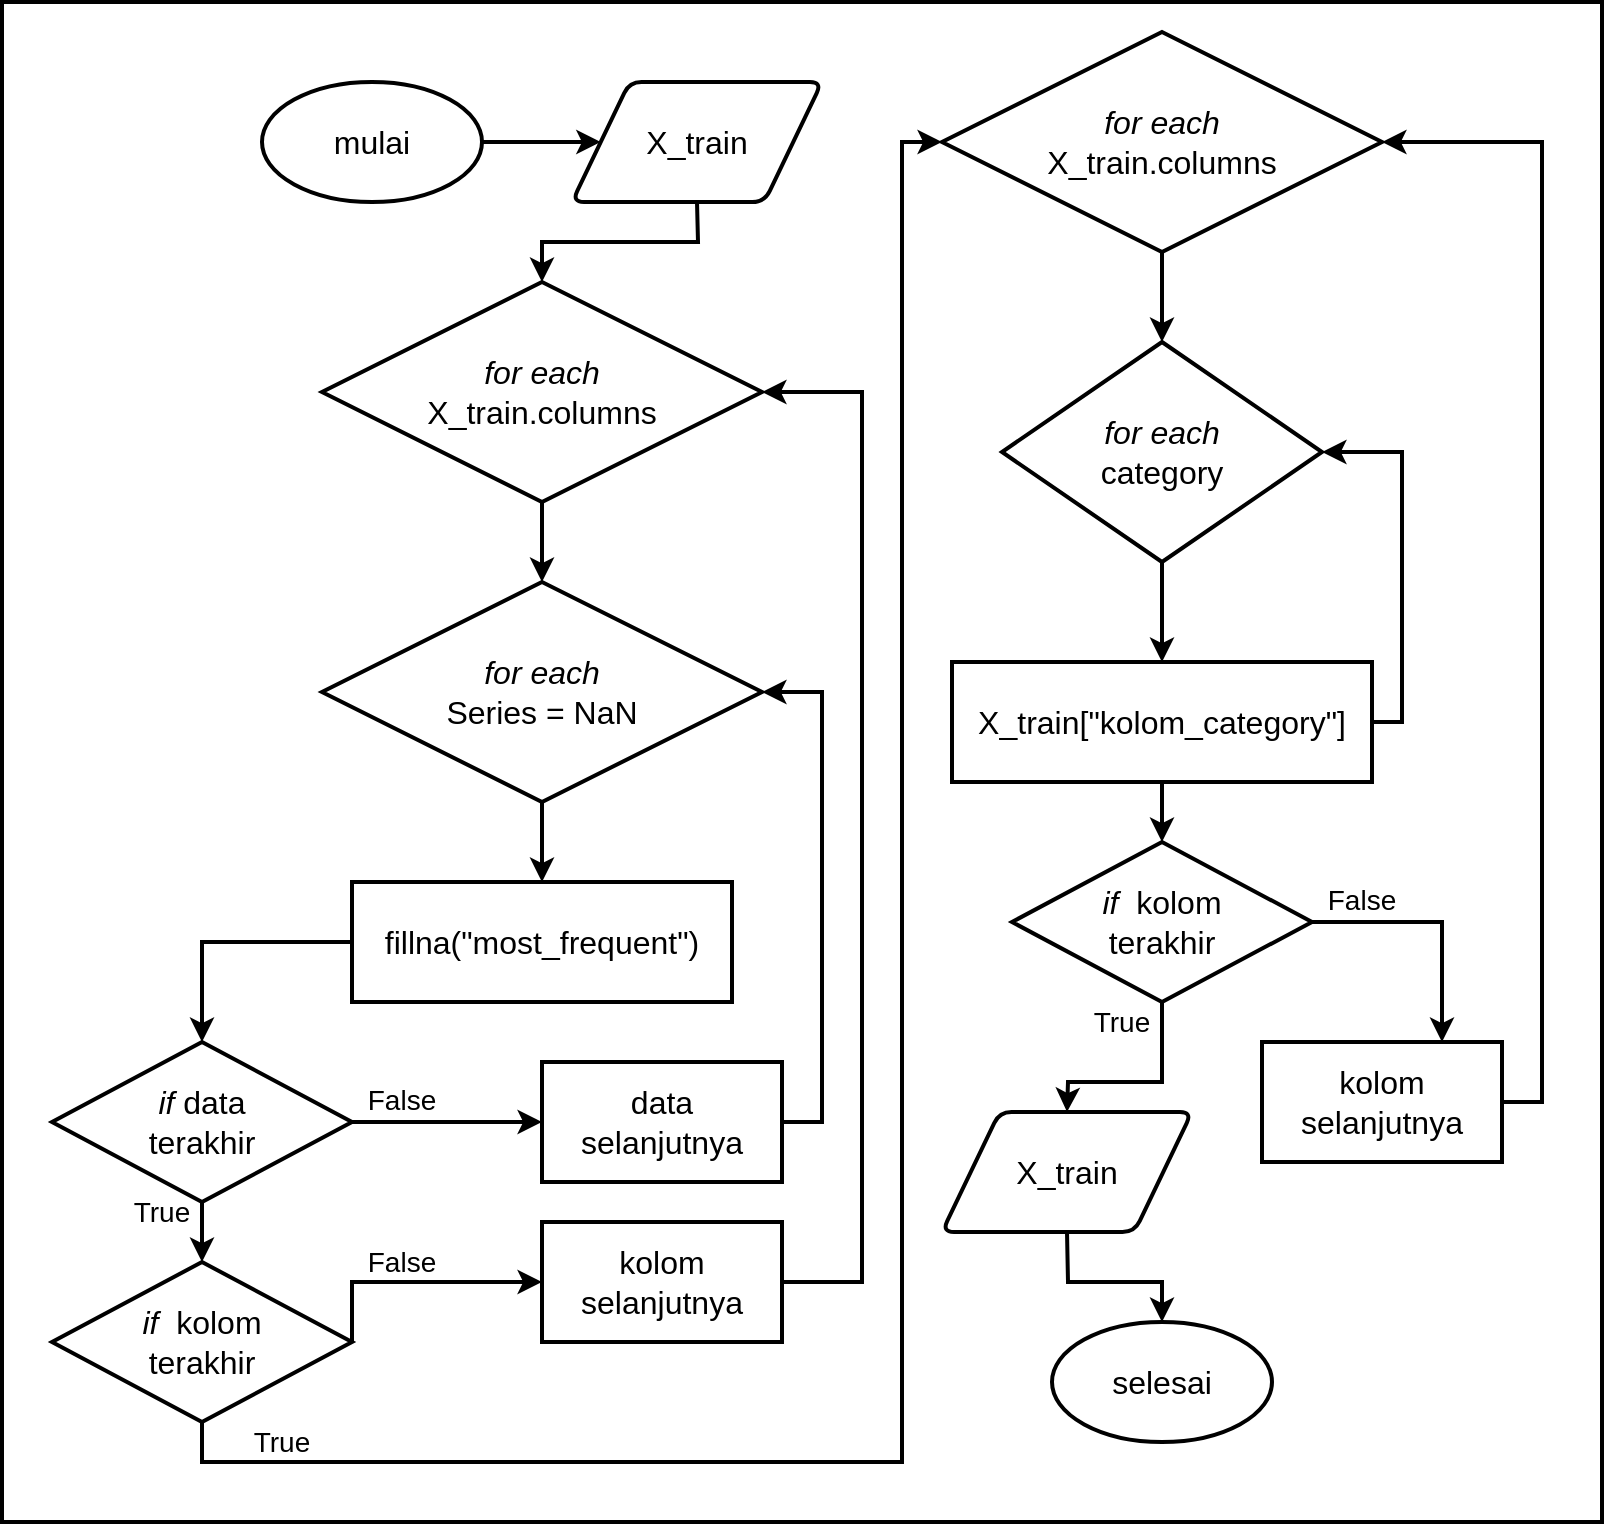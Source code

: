 <mxfile version="14.8.6" type="device"><diagram id="3OqKHIjlhKhbL3j-My_v" name="Page-1"><mxGraphModel dx="2730" dy="1033" grid="1" gridSize="10" guides="1" tooltips="1" connect="1" arrows="1" fold="1" page="1" pageScale="1" pageWidth="850" pageHeight="1100" math="0" shadow="0"><root><mxCell id="0"/><mxCell id="1" parent="0"/><mxCell id="gep9XmqqdPEduZASDYvP-45" value="" style="group" vertex="1" connectable="0" parent="1"><mxGeometry x="-90" y="150" width="800" height="760" as="geometry"/></mxCell><mxCell id="gep9XmqqdPEduZASDYvP-41" value="" style="rounded=0;whiteSpace=wrap;html=1;strokeWidth=2;" vertex="1" parent="gep9XmqqdPEduZASDYvP-45"><mxGeometry width="800" height="760" as="geometry"/></mxCell><mxCell id="gep9XmqqdPEduZASDYvP-1" value="&lt;font style=&quot;font-size: 16px&quot;&gt;mulai&lt;/font&gt;" style="ellipse;whiteSpace=wrap;html=1;strokeWidth=2;" vertex="1" parent="gep9XmqqdPEduZASDYvP-45"><mxGeometry x="130" y="40" width="110" height="60" as="geometry"/></mxCell><mxCell id="gep9XmqqdPEduZASDYvP-2" value="&lt;font style=&quot;font-size: 16px&quot;&gt;selesai&lt;/font&gt;" style="ellipse;whiteSpace=wrap;html=1;strokeWidth=2;" vertex="1" parent="gep9XmqqdPEduZASDYvP-45"><mxGeometry x="525" y="660" width="110" height="60" as="geometry"/></mxCell><mxCell id="gep9XmqqdPEduZASDYvP-3" value="&lt;font style=&quot;font-size: 16px&quot;&gt;X_train&lt;/font&gt;" style="shape=parallelogram;html=1;strokeWidth=2;perimeter=parallelogramPerimeter;whiteSpace=wrap;rounded=1;arcSize=12;size=0.23;" vertex="1" parent="gep9XmqqdPEduZASDYvP-45"><mxGeometry x="285" y="40" width="125" height="60" as="geometry"/></mxCell><mxCell id="gep9XmqqdPEduZASDYvP-4" value="&lt;font style=&quot;font-size: 16px&quot;&gt;&lt;i&gt;for each&lt;/i&gt;&lt;br&gt;X_train.columns&lt;/font&gt;" style="rhombus;whiteSpace=wrap;html=1;strokeWidth=2;" vertex="1" parent="gep9XmqqdPEduZASDYvP-45"><mxGeometry x="160" y="140" width="220" height="110" as="geometry"/></mxCell><mxCell id="gep9XmqqdPEduZASDYvP-5" value="" style="endArrow=classic;html=1;exitX=1;exitY=0.5;exitDx=0;exitDy=0;strokeWidth=2;entryX=0;entryY=0.5;entryDx=0;entryDy=0;" edge="1" parent="gep9XmqqdPEduZASDYvP-45" source="gep9XmqqdPEduZASDYvP-1" target="gep9XmqqdPEduZASDYvP-3"><mxGeometry width="50" height="50" as="geometry"><mxPoint x="270" y="200" as="sourcePoint"/><mxPoint x="320" y="150" as="targetPoint"/></mxGeometry></mxCell><mxCell id="gep9XmqqdPEduZASDYvP-6" value="" style="endArrow=classic;html=1;strokeWidth=2;exitX=0.5;exitY=1;exitDx=0;exitDy=0;entryX=0.5;entryY=0;entryDx=0;entryDy=0;rounded=0;" edge="1" parent="gep9XmqqdPEduZASDYvP-45" source="gep9XmqqdPEduZASDYvP-3" target="gep9XmqqdPEduZASDYvP-4"><mxGeometry width="50" height="50" as="geometry"><mxPoint x="270" y="200" as="sourcePoint"/><mxPoint x="320" y="150" as="targetPoint"/><Array as="points"><mxPoint x="348" y="120"/><mxPoint x="270" y="120"/></Array></mxGeometry></mxCell><mxCell id="gep9XmqqdPEduZASDYvP-7" value="&lt;font style=&quot;font-size: 16px&quot;&gt;&lt;i&gt;for each&lt;/i&gt;&lt;br&gt;Series = NaN&lt;/font&gt;" style="rhombus;whiteSpace=wrap;html=1;strokeWidth=2;" vertex="1" parent="gep9XmqqdPEduZASDYvP-45"><mxGeometry x="160" y="290" width="220" height="110" as="geometry"/></mxCell><mxCell id="gep9XmqqdPEduZASDYvP-8" value="" style="endArrow=classic;html=1;strokeWidth=2;exitX=0.5;exitY=1;exitDx=0;exitDy=0;entryX=0.5;entryY=0;entryDx=0;entryDy=0;" edge="1" parent="gep9XmqqdPEduZASDYvP-45" source="gep9XmqqdPEduZASDYvP-4" target="gep9XmqqdPEduZASDYvP-7"><mxGeometry width="50" height="50" as="geometry"><mxPoint x="270" y="300" as="sourcePoint"/><mxPoint x="320" y="250" as="targetPoint"/></mxGeometry></mxCell><mxCell id="gep9XmqqdPEduZASDYvP-9" value="&lt;font style=&quot;font-size: 16px&quot;&gt;fillna(&quot;most_frequent&quot;)&lt;/font&gt;" style="rounded=0;whiteSpace=wrap;html=1;strokeWidth=2;" vertex="1" parent="gep9XmqqdPEduZASDYvP-45"><mxGeometry x="175" y="440" width="190" height="60" as="geometry"/></mxCell><mxCell id="gep9XmqqdPEduZASDYvP-10" value="" style="endArrow=classic;html=1;strokeWidth=2;exitX=0.5;exitY=1;exitDx=0;exitDy=0;entryX=0.5;entryY=0;entryDx=0;entryDy=0;" edge="1" parent="gep9XmqqdPEduZASDYvP-45" source="gep9XmqqdPEduZASDYvP-7" target="gep9XmqqdPEduZASDYvP-9"><mxGeometry width="50" height="50" as="geometry"><mxPoint x="150" y="400" as="sourcePoint"/><mxPoint x="200" y="350" as="targetPoint"/></mxGeometry></mxCell><mxCell id="gep9XmqqdPEduZASDYvP-11" value="&lt;font style=&quot;font-size: 16px&quot;&gt;&lt;i&gt;if&lt;/i&gt;&amp;nbsp;data&lt;br&gt;terakhir&lt;/font&gt;" style="rhombus;whiteSpace=wrap;html=1;strokeWidth=2;" vertex="1" parent="gep9XmqqdPEduZASDYvP-45"><mxGeometry x="25" y="520" width="150" height="80" as="geometry"/></mxCell><mxCell id="gep9XmqqdPEduZASDYvP-12" value="&lt;font style=&quot;font-size: 16px&quot;&gt;data&lt;br&gt;selanjutnya&lt;/font&gt;" style="rounded=0;whiteSpace=wrap;html=1;strokeWidth=2;" vertex="1" parent="gep9XmqqdPEduZASDYvP-45"><mxGeometry x="270" y="530" width="120" height="60" as="geometry"/></mxCell><mxCell id="gep9XmqqdPEduZASDYvP-13" value="&lt;font style=&quot;font-size: 16px&quot;&gt;&lt;i&gt;if&lt;/i&gt;&amp;nbsp; kolom&lt;br&gt;terakhir&lt;/font&gt;" style="rhombus;whiteSpace=wrap;html=1;strokeWidth=2;" vertex="1" parent="gep9XmqqdPEduZASDYvP-45"><mxGeometry x="25" y="630" width="150" height="80" as="geometry"/></mxCell><mxCell id="gep9XmqqdPEduZASDYvP-14" value="&lt;font style=&quot;font-size: 16px&quot;&gt;kolom&lt;br&gt;selanjutnya&lt;/font&gt;" style="rounded=0;whiteSpace=wrap;html=1;strokeWidth=2;" vertex="1" parent="gep9XmqqdPEduZASDYvP-45"><mxGeometry x="270" y="610" width="120" height="60" as="geometry"/></mxCell><mxCell id="gep9XmqqdPEduZASDYvP-15" value="" style="endArrow=classic;html=1;strokeWidth=2;exitX=0;exitY=0.5;exitDx=0;exitDy=0;entryX=0.5;entryY=0;entryDx=0;entryDy=0;rounded=0;" edge="1" parent="gep9XmqqdPEduZASDYvP-45" source="gep9XmqqdPEduZASDYvP-9" target="gep9XmqqdPEduZASDYvP-11"><mxGeometry width="50" height="50" as="geometry"><mxPoint x="300" y="430" as="sourcePoint"/><mxPoint x="350" y="380" as="targetPoint"/><Array as="points"><mxPoint x="100" y="470"/></Array></mxGeometry></mxCell><mxCell id="gep9XmqqdPEduZASDYvP-16" value="" style="endArrow=classic;html=1;strokeWidth=2;exitX=1;exitY=0.5;exitDx=0;exitDy=0;entryX=1;entryY=0.5;entryDx=0;entryDy=0;rounded=0;" edge="1" parent="gep9XmqqdPEduZASDYvP-45" source="gep9XmqqdPEduZASDYvP-12" target="gep9XmqqdPEduZASDYvP-7"><mxGeometry width="50" height="50" as="geometry"><mxPoint x="300" y="430" as="sourcePoint"/><mxPoint x="350" y="380" as="targetPoint"/><Array as="points"><mxPoint x="410" y="560"/><mxPoint x="410" y="345"/></Array></mxGeometry></mxCell><mxCell id="gep9XmqqdPEduZASDYvP-17" value="" style="endArrow=classic;html=1;strokeWidth=2;exitX=1;exitY=0.5;exitDx=0;exitDy=0;entryX=1;entryY=0.5;entryDx=0;entryDy=0;rounded=0;" edge="1" parent="gep9XmqqdPEduZASDYvP-45" source="gep9XmqqdPEduZASDYvP-14" target="gep9XmqqdPEduZASDYvP-4"><mxGeometry width="50" height="50" as="geometry"><mxPoint x="130" y="470" as="sourcePoint"/><mxPoint x="180" y="420" as="targetPoint"/><Array as="points"><mxPoint x="430" y="640"/><mxPoint x="430" y="195"/></Array></mxGeometry></mxCell><mxCell id="gep9XmqqdPEduZASDYvP-18" value="" style="endArrow=classic;html=1;strokeWidth=2;exitX=1;exitY=0.5;exitDx=0;exitDy=0;entryX=0;entryY=0.5;entryDx=0;entryDy=0;" edge="1" parent="gep9XmqqdPEduZASDYvP-45" source="gep9XmqqdPEduZASDYvP-11" target="gep9XmqqdPEduZASDYvP-12"><mxGeometry width="50" height="50" as="geometry"><mxPoint x="90" y="590" as="sourcePoint"/><mxPoint x="140" y="540" as="targetPoint"/></mxGeometry></mxCell><mxCell id="gep9XmqqdPEduZASDYvP-19" value="" style="endArrow=classic;html=1;strokeWidth=2;exitX=0.5;exitY=1;exitDx=0;exitDy=0;" edge="1" parent="gep9XmqqdPEduZASDYvP-45" source="gep9XmqqdPEduZASDYvP-11"><mxGeometry width="50" height="50" as="geometry"><mxPoint y="640" as="sourcePoint"/><mxPoint x="100" y="630" as="targetPoint"/></mxGeometry></mxCell><mxCell id="gep9XmqqdPEduZASDYvP-20" value="" style="endArrow=classic;html=1;strokeWidth=2;exitX=1;exitY=0.5;exitDx=0;exitDy=0;entryX=0;entryY=0.5;entryDx=0;entryDy=0;rounded=0;" edge="1" parent="gep9XmqqdPEduZASDYvP-45" source="gep9XmqqdPEduZASDYvP-13" target="gep9XmqqdPEduZASDYvP-14"><mxGeometry width="50" height="50" as="geometry"><mxPoint x="40" y="630" as="sourcePoint"/><mxPoint x="90" y="580" as="targetPoint"/><Array as="points"><mxPoint x="175" y="640"/></Array></mxGeometry></mxCell><mxCell id="gep9XmqqdPEduZASDYvP-21" value="&lt;font style=&quot;font-size: 16px&quot;&gt;&lt;i&gt;for each&lt;/i&gt;&lt;br&gt;X_train.columns&lt;/font&gt;" style="rhombus;whiteSpace=wrap;html=1;strokeWidth=2;" vertex="1" parent="gep9XmqqdPEduZASDYvP-45"><mxGeometry x="470" y="15" width="220" height="110" as="geometry"/></mxCell><mxCell id="gep9XmqqdPEduZASDYvP-22" value="" style="endArrow=classic;html=1;strokeWidth=2;exitX=0.5;exitY=1;exitDx=0;exitDy=0;entryX=0;entryY=0.5;entryDx=0;entryDy=0;rounded=0;" edge="1" parent="gep9XmqqdPEduZASDYvP-45" source="gep9XmqqdPEduZASDYvP-13" target="gep9XmqqdPEduZASDYvP-21"><mxGeometry width="50" height="50" as="geometry"><mxPoint x="120" y="380" as="sourcePoint"/><mxPoint x="170" y="330" as="targetPoint"/><Array as="points"><mxPoint x="100" y="730"/><mxPoint x="450" y="730"/><mxPoint x="450" y="70"/></Array></mxGeometry></mxCell><mxCell id="gep9XmqqdPEduZASDYvP-23" value="&lt;font style=&quot;font-size: 16px&quot;&gt;&lt;i&gt;for each&lt;/i&gt;&lt;br&gt;category&lt;/font&gt;" style="rhombus;whiteSpace=wrap;html=1;strokeWidth=2;" vertex="1" parent="gep9XmqqdPEduZASDYvP-45"><mxGeometry x="500" y="170" width="160" height="110" as="geometry"/></mxCell><mxCell id="gep9XmqqdPEduZASDYvP-24" value="&lt;font style=&quot;font-size: 16px&quot;&gt;&lt;i&gt;if&lt;/i&gt;&amp;nbsp; kolom&lt;br&gt;terakhir&lt;/font&gt;" style="rhombus;whiteSpace=wrap;html=1;strokeWidth=2;" vertex="1" parent="gep9XmqqdPEduZASDYvP-45"><mxGeometry x="505" y="420" width="150" height="80" as="geometry"/></mxCell><mxCell id="gep9XmqqdPEduZASDYvP-25" value="&lt;font style=&quot;font-size: 16px&quot;&gt;X_train[&quot;kolom_category&quot;]&lt;/font&gt;" style="rounded=0;whiteSpace=wrap;html=1;strokeWidth=2;" vertex="1" parent="gep9XmqqdPEduZASDYvP-45"><mxGeometry x="475" y="330" width="210" height="60" as="geometry"/></mxCell><mxCell id="gep9XmqqdPEduZASDYvP-26" value="&lt;font style=&quot;font-size: 16px&quot;&gt;kolom&lt;br&gt;selanjutnya&lt;/font&gt;" style="rounded=0;whiteSpace=wrap;html=1;strokeWidth=2;" vertex="1" parent="gep9XmqqdPEduZASDYvP-45"><mxGeometry x="630" y="520" width="120" height="60" as="geometry"/></mxCell><mxCell id="gep9XmqqdPEduZASDYvP-27" value="" style="endArrow=classic;html=1;strokeWidth=2;exitX=0.5;exitY=1;exitDx=0;exitDy=0;entryX=0.5;entryY=0;entryDx=0;entryDy=0;" edge="1" parent="gep9XmqqdPEduZASDYvP-45" source="gep9XmqqdPEduZASDYvP-21" target="gep9XmqqdPEduZASDYvP-23"><mxGeometry width="50" height="50" as="geometry"><mxPoint x="430" y="290" as="sourcePoint"/><mxPoint x="480" y="240" as="targetPoint"/></mxGeometry></mxCell><mxCell id="gep9XmqqdPEduZASDYvP-29" value="" style="endArrow=classic;html=1;strokeWidth=2;exitX=0.5;exitY=1;exitDx=0;exitDy=0;entryX=0.5;entryY=0;entryDx=0;entryDy=0;" edge="1" parent="gep9XmqqdPEduZASDYvP-45" source="gep9XmqqdPEduZASDYvP-23" target="gep9XmqqdPEduZASDYvP-25"><mxGeometry width="50" height="50" as="geometry"><mxPoint x="420" y="280" as="sourcePoint"/><mxPoint x="470" y="230" as="targetPoint"/></mxGeometry></mxCell><mxCell id="gep9XmqqdPEduZASDYvP-30" value="" style="endArrow=classic;html=1;strokeWidth=2;exitX=0.5;exitY=1;exitDx=0;exitDy=0;entryX=0.5;entryY=0;entryDx=0;entryDy=0;" edge="1" parent="gep9XmqqdPEduZASDYvP-45" source="gep9XmqqdPEduZASDYvP-25" target="gep9XmqqdPEduZASDYvP-24"><mxGeometry width="50" height="50" as="geometry"><mxPoint x="460" y="470" as="sourcePoint"/><mxPoint x="510" y="420" as="targetPoint"/></mxGeometry></mxCell><mxCell id="gep9XmqqdPEduZASDYvP-31" value="" style="endArrow=classic;html=1;strokeWidth=2;exitX=1;exitY=0.5;exitDx=0;exitDy=0;entryX=1;entryY=0.5;entryDx=0;entryDy=0;rounded=0;" edge="1" parent="gep9XmqqdPEduZASDYvP-45" source="gep9XmqqdPEduZASDYvP-25" target="gep9XmqqdPEduZASDYvP-23"><mxGeometry width="50" height="50" as="geometry"><mxPoint x="460" y="320" as="sourcePoint"/><mxPoint x="510" y="270" as="targetPoint"/><Array as="points"><mxPoint x="700" y="360"/><mxPoint x="700" y="225"/></Array></mxGeometry></mxCell><mxCell id="gep9XmqqdPEduZASDYvP-32" value="" style="endArrow=classic;html=1;strokeWidth=2;exitX=1;exitY=0.5;exitDx=0;exitDy=0;entryX=0.75;entryY=0;entryDx=0;entryDy=0;rounded=0;" edge="1" parent="gep9XmqqdPEduZASDYvP-45" source="gep9XmqqdPEduZASDYvP-24" target="gep9XmqqdPEduZASDYvP-26"><mxGeometry width="50" height="50" as="geometry"><mxPoint x="320" y="470" as="sourcePoint"/><mxPoint x="370" y="420" as="targetPoint"/><Array as="points"><mxPoint x="720" y="460"/></Array></mxGeometry></mxCell><mxCell id="gep9XmqqdPEduZASDYvP-33" value="" style="endArrow=classic;html=1;strokeWidth=2;exitX=0.5;exitY=1;exitDx=0;exitDy=0;entryX=0.5;entryY=0;entryDx=0;entryDy=0;rounded=0;" edge="1" parent="gep9XmqqdPEduZASDYvP-45" source="gep9XmqqdPEduZASDYvP-24" target="gep9XmqqdPEduZASDYvP-43"><mxGeometry width="50" height="50" as="geometry"><mxPoint x="450" y="470" as="sourcePoint"/><mxPoint x="500" y="420" as="targetPoint"/><Array as="points"><mxPoint x="580" y="540"/><mxPoint x="533" y="540"/></Array></mxGeometry></mxCell><mxCell id="gep9XmqqdPEduZASDYvP-34" value="" style="endArrow=classic;html=1;strokeWidth=2;exitX=1;exitY=0.5;exitDx=0;exitDy=0;entryX=1;entryY=0.5;entryDx=0;entryDy=0;rounded=0;" edge="1" parent="gep9XmqqdPEduZASDYvP-45" source="gep9XmqqdPEduZASDYvP-26" target="gep9XmqqdPEduZASDYvP-21"><mxGeometry width="50" height="50" as="geometry"><mxPoint x="450" y="400" as="sourcePoint"/><mxPoint x="500" y="350" as="targetPoint"/><Array as="points"><mxPoint x="770" y="550"/><mxPoint x="770" y="70"/></Array></mxGeometry></mxCell><mxCell id="gep9XmqqdPEduZASDYvP-35" value="&lt;font style=&quot;font-size: 14px&quot;&gt;True&lt;/font&gt;" style="text;html=1;strokeColor=none;fillColor=none;align=center;verticalAlign=middle;whiteSpace=wrap;rounded=0;" vertex="1" parent="gep9XmqqdPEduZASDYvP-45"><mxGeometry x="60" y="595" width="40" height="20" as="geometry"/></mxCell><mxCell id="gep9XmqqdPEduZASDYvP-36" value="&lt;font style=&quot;font-size: 14px&quot;&gt;False&lt;/font&gt;" style="text;html=1;strokeColor=none;fillColor=none;align=center;verticalAlign=middle;whiteSpace=wrap;rounded=0;" vertex="1" parent="gep9XmqqdPEduZASDYvP-45"><mxGeometry x="180" y="539" width="40" height="20" as="geometry"/></mxCell><mxCell id="gep9XmqqdPEduZASDYvP-37" value="&lt;font style=&quot;font-size: 14px&quot;&gt;False&lt;/font&gt;" style="text;html=1;strokeColor=none;fillColor=none;align=center;verticalAlign=middle;whiteSpace=wrap;rounded=0;" vertex="1" parent="gep9XmqqdPEduZASDYvP-45"><mxGeometry x="180" y="620" width="40" height="20" as="geometry"/></mxCell><mxCell id="gep9XmqqdPEduZASDYvP-38" value="&lt;font style=&quot;font-size: 14px&quot;&gt;True&lt;/font&gt;" style="text;html=1;strokeColor=none;fillColor=none;align=center;verticalAlign=middle;whiteSpace=wrap;rounded=0;" vertex="1" parent="gep9XmqqdPEduZASDYvP-45"><mxGeometry x="120" y="710" width="40" height="20" as="geometry"/></mxCell><mxCell id="gep9XmqqdPEduZASDYvP-39" value="&lt;font style=&quot;font-size: 14px&quot;&gt;False&lt;/font&gt;" style="text;html=1;strokeColor=none;fillColor=none;align=center;verticalAlign=middle;whiteSpace=wrap;rounded=0;" vertex="1" parent="gep9XmqqdPEduZASDYvP-45"><mxGeometry x="660" y="439" width="40" height="20" as="geometry"/></mxCell><mxCell id="gep9XmqqdPEduZASDYvP-40" value="&lt;font style=&quot;font-size: 14px&quot;&gt;True&lt;/font&gt;" style="text;html=1;strokeColor=none;fillColor=none;align=center;verticalAlign=middle;whiteSpace=wrap;rounded=0;" vertex="1" parent="gep9XmqqdPEduZASDYvP-45"><mxGeometry x="540" y="500" width="40" height="20" as="geometry"/></mxCell><mxCell id="gep9XmqqdPEduZASDYvP-43" value="&lt;font style=&quot;font-size: 16px&quot;&gt;X_train&lt;/font&gt;" style="shape=parallelogram;html=1;strokeWidth=2;perimeter=parallelogramPerimeter;whiteSpace=wrap;rounded=1;arcSize=12;size=0.23;" vertex="1" parent="gep9XmqqdPEduZASDYvP-45"><mxGeometry x="470" y="555" width="125" height="60" as="geometry"/></mxCell><mxCell id="gep9XmqqdPEduZASDYvP-44" value="" style="endArrow=classic;html=1;strokeWidth=2;exitX=0.5;exitY=1;exitDx=0;exitDy=0;entryX=0.5;entryY=0;entryDx=0;entryDy=0;rounded=0;" edge="1" parent="gep9XmqqdPEduZASDYvP-45" source="gep9XmqqdPEduZASDYvP-43" target="gep9XmqqdPEduZASDYvP-2"><mxGeometry width="50" height="50" relative="1" as="geometry"><mxPoint x="560" y="620" as="sourcePoint"/><mxPoint x="610" y="570" as="targetPoint"/><Array as="points"><mxPoint x="533" y="640"/><mxPoint x="580" y="640"/></Array></mxGeometry></mxCell></root></mxGraphModel></diagram></mxfile>